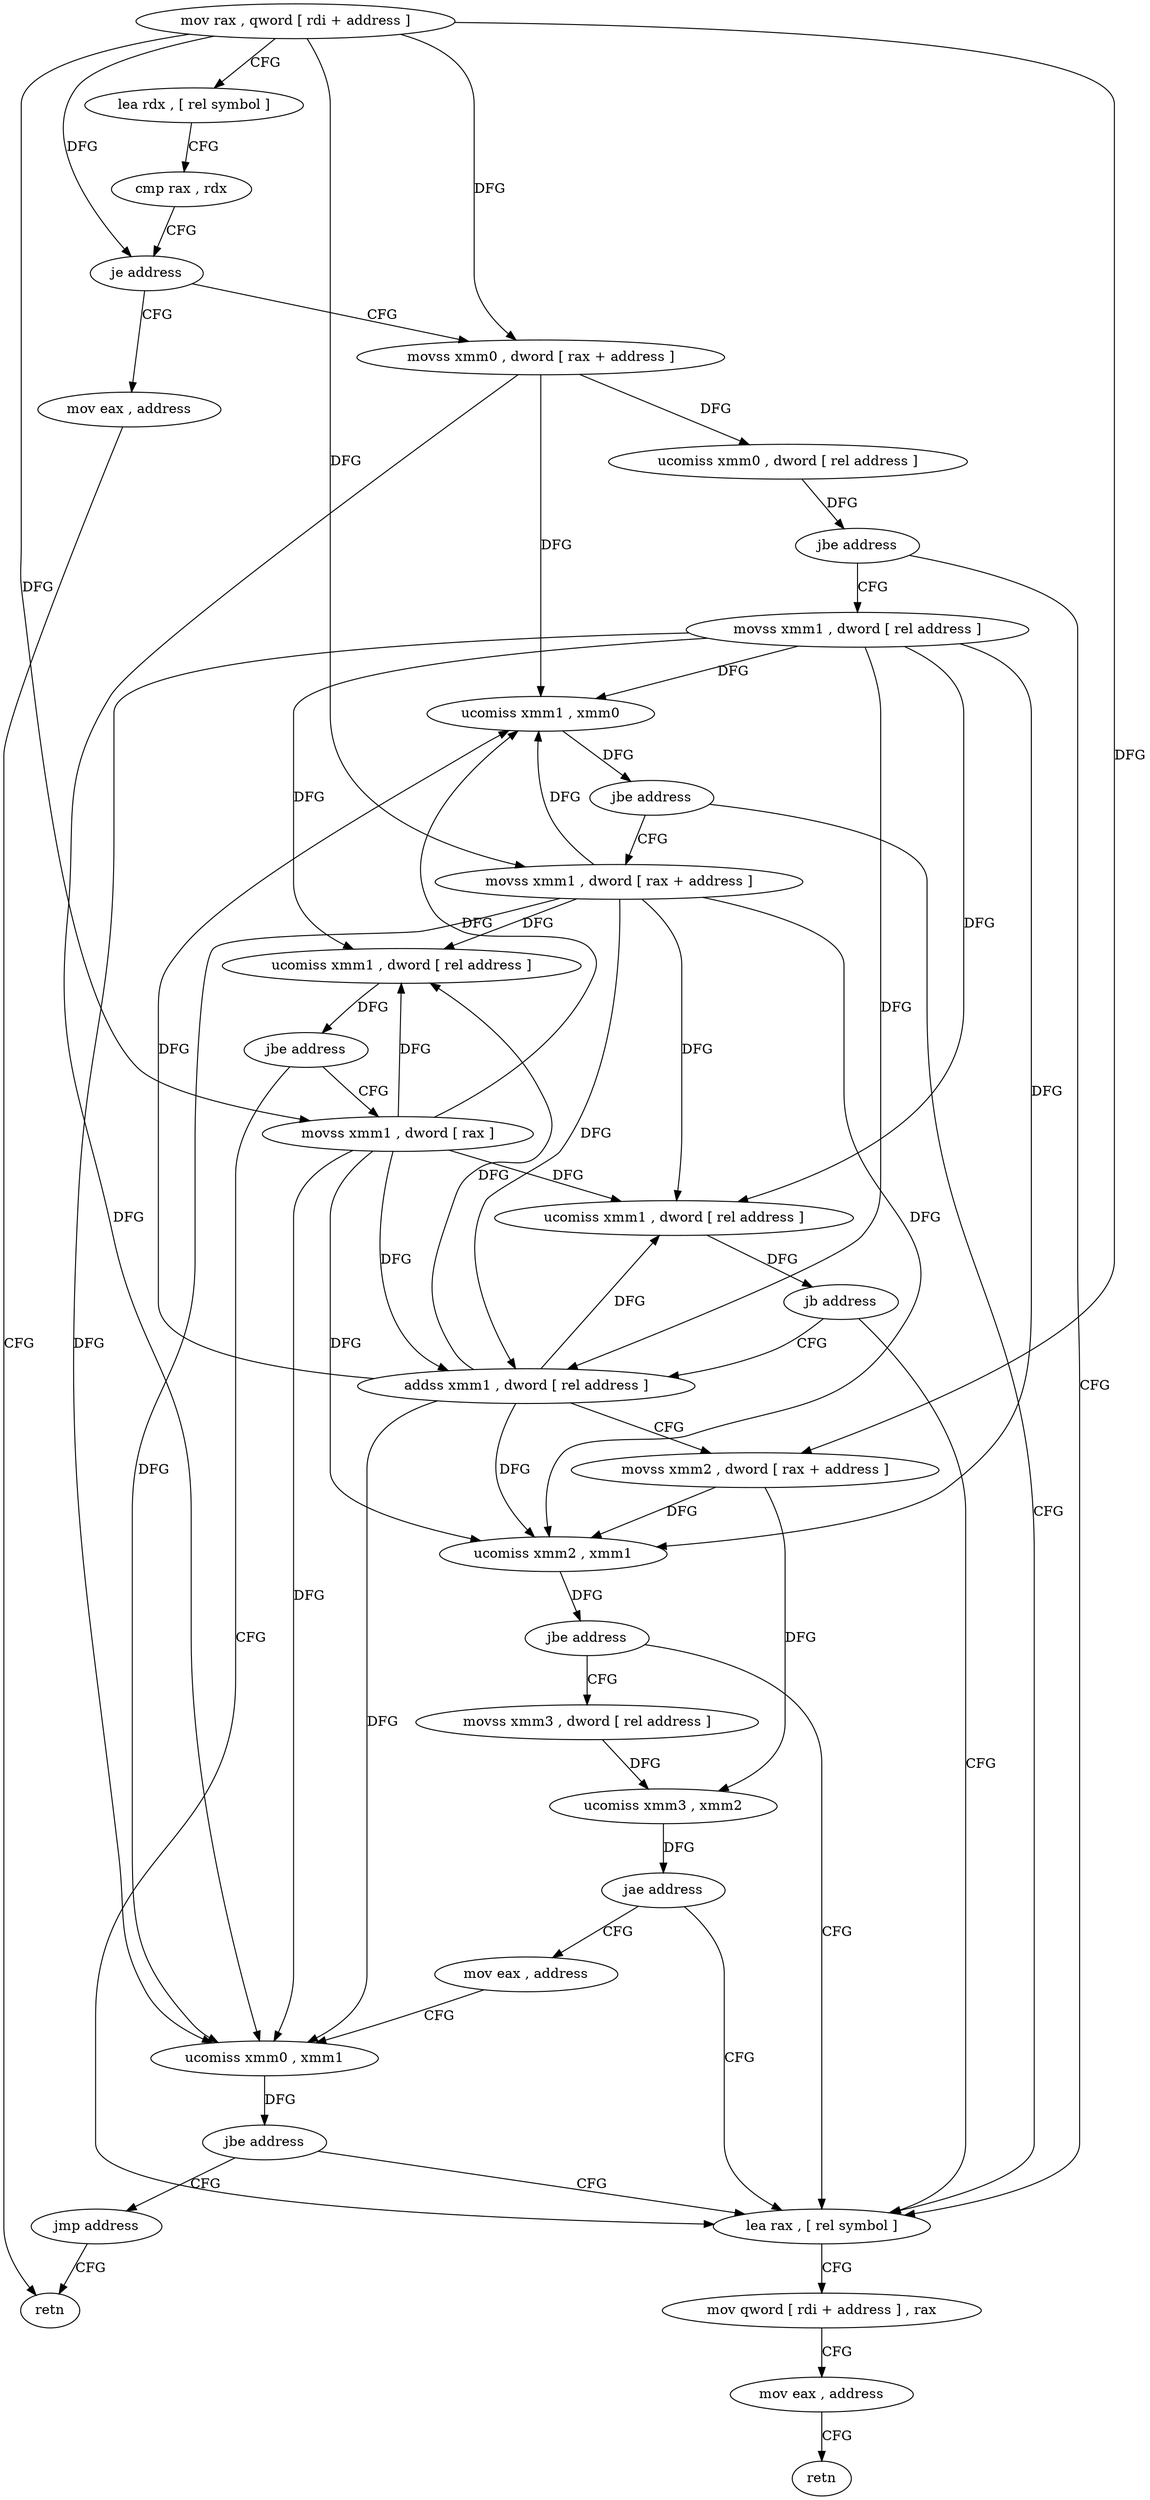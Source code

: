 digraph "func" {
"177888" [label = "mov rax , qword [ rdi + address ]" ]
"177892" [label = "lea rdx , [ rel symbol ]" ]
"177899" [label = "cmp rax , rdx" ]
"177902" [label = "je address" ]
"178018" [label = "mov eax , address" ]
"177904" [label = "movss xmm0 , dword [ rax + address ]" ]
"178023" [label = "retn" ]
"177909" [label = "ucomiss xmm0 , dword [ rel address ]" ]
"177916" [label = "jbe address" ]
"177989" [label = "lea rax , [ rel symbol ]" ]
"177918" [label = "movss xmm1 , dword [ rel address ]" ]
"177996" [label = "mov qword [ rdi + address ] , rax" ]
"178000" [label = "mov eax , address" ]
"178005" [label = "retn" ]
"177926" [label = "ucomiss xmm1 , xmm0" ]
"177929" [label = "jbe address" ]
"177931" [label = "movss xmm1 , dword [ rax + address ]" ]
"177936" [label = "ucomiss xmm1 , dword [ rel address ]" ]
"177943" [label = "jbe address" ]
"177945" [label = "movss xmm1 , dword [ rax ]" ]
"177949" [label = "ucomiss xmm1 , dword [ rel address ]" ]
"177956" [label = "jb address" ]
"177958" [label = "addss xmm1 , dword [ rel address ]" ]
"177966" [label = "movss xmm2 , dword [ rax + address ]" ]
"177971" [label = "ucomiss xmm2 , xmm1" ]
"177974" [label = "jbe address" ]
"177976" [label = "movss xmm3 , dword [ rel address ]" ]
"177984" [label = "ucomiss xmm3 , xmm2" ]
"177987" [label = "jae address" ]
"178006" [label = "mov eax , address" ]
"178011" [label = "ucomiss xmm0 , xmm1" ]
"178014" [label = "jbe address" ]
"178016" [label = "jmp address" ]
"177888" -> "177892" [ label = "CFG" ]
"177888" -> "177902" [ label = "DFG" ]
"177888" -> "177904" [ label = "DFG" ]
"177888" -> "177931" [ label = "DFG" ]
"177888" -> "177945" [ label = "DFG" ]
"177888" -> "177966" [ label = "DFG" ]
"177892" -> "177899" [ label = "CFG" ]
"177899" -> "177902" [ label = "CFG" ]
"177902" -> "178018" [ label = "CFG" ]
"177902" -> "177904" [ label = "CFG" ]
"178018" -> "178023" [ label = "CFG" ]
"177904" -> "177909" [ label = "DFG" ]
"177904" -> "177926" [ label = "DFG" ]
"177904" -> "178011" [ label = "DFG" ]
"177909" -> "177916" [ label = "DFG" ]
"177916" -> "177989" [ label = "CFG" ]
"177916" -> "177918" [ label = "CFG" ]
"177989" -> "177996" [ label = "CFG" ]
"177918" -> "177926" [ label = "DFG" ]
"177918" -> "177936" [ label = "DFG" ]
"177918" -> "177949" [ label = "DFG" ]
"177918" -> "177958" [ label = "DFG" ]
"177918" -> "177971" [ label = "DFG" ]
"177918" -> "178011" [ label = "DFG" ]
"177996" -> "178000" [ label = "CFG" ]
"178000" -> "178005" [ label = "CFG" ]
"177926" -> "177929" [ label = "DFG" ]
"177929" -> "177989" [ label = "CFG" ]
"177929" -> "177931" [ label = "CFG" ]
"177931" -> "177936" [ label = "DFG" ]
"177931" -> "177926" [ label = "DFG" ]
"177931" -> "177949" [ label = "DFG" ]
"177931" -> "177958" [ label = "DFG" ]
"177931" -> "177971" [ label = "DFG" ]
"177931" -> "178011" [ label = "DFG" ]
"177936" -> "177943" [ label = "DFG" ]
"177943" -> "177989" [ label = "CFG" ]
"177943" -> "177945" [ label = "CFG" ]
"177945" -> "177949" [ label = "DFG" ]
"177945" -> "177936" [ label = "DFG" ]
"177945" -> "177926" [ label = "DFG" ]
"177945" -> "177958" [ label = "DFG" ]
"177945" -> "177971" [ label = "DFG" ]
"177945" -> "178011" [ label = "DFG" ]
"177949" -> "177956" [ label = "DFG" ]
"177956" -> "177989" [ label = "CFG" ]
"177956" -> "177958" [ label = "CFG" ]
"177958" -> "177966" [ label = "CFG" ]
"177958" -> "177936" [ label = "DFG" ]
"177958" -> "177949" [ label = "DFG" ]
"177958" -> "177926" [ label = "DFG" ]
"177958" -> "177971" [ label = "DFG" ]
"177958" -> "178011" [ label = "DFG" ]
"177966" -> "177971" [ label = "DFG" ]
"177966" -> "177984" [ label = "DFG" ]
"177971" -> "177974" [ label = "DFG" ]
"177974" -> "177989" [ label = "CFG" ]
"177974" -> "177976" [ label = "CFG" ]
"177976" -> "177984" [ label = "DFG" ]
"177984" -> "177987" [ label = "DFG" ]
"177987" -> "178006" [ label = "CFG" ]
"177987" -> "177989" [ label = "CFG" ]
"178006" -> "178011" [ label = "CFG" ]
"178011" -> "178014" [ label = "DFG" ]
"178014" -> "177989" [ label = "CFG" ]
"178014" -> "178016" [ label = "CFG" ]
"178016" -> "178023" [ label = "CFG" ]
}
